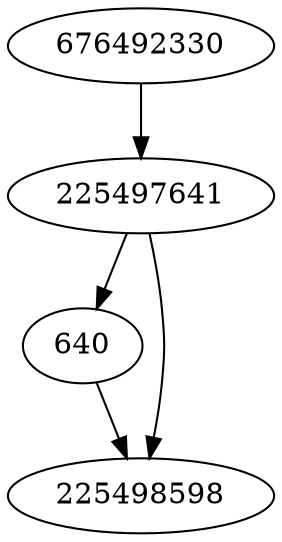 strict digraph  {
640;
225497641;
676492330;
225498598;
640 -> 225498598;
225497641 -> 640;
225497641 -> 225498598;
676492330 -> 225497641;
}

